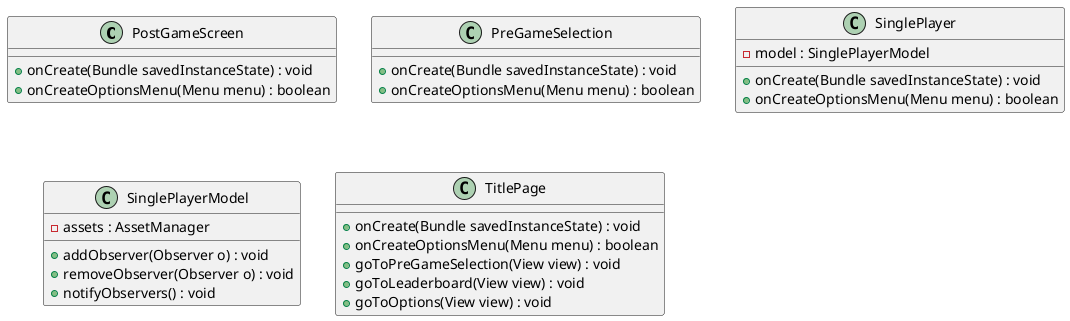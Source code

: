 @startuml

class PostGameScreen {
    +onCreate(Bundle savedInstanceState) : void
    +onCreateOptionsMenu(Menu menu) : boolean
}

class PreGameSelection {
    +onCreate(Bundle savedInstanceState) : void
    +onCreateOptionsMenu(Menu menu) : boolean
}

class SinglePlayer {
    -model : SinglePlayerModel
    +onCreate(Bundle savedInstanceState) : void
    +onCreateOptionsMenu(Menu menu) : boolean
}

class SinglePlayerModel {
    -assets : AssetManager
    +addObserver(Observer o) : void
    +removeObserver(Observer o) : void
    +notifyObservers() : void
}

class TitlePage {
    +onCreate(Bundle savedInstanceState) : void
    +onCreateOptionsMenu(Menu menu) : boolean
    +goToPreGameSelection(View view) : void
    +goToLeaderboard(View view) : void
    +goToOptions(View view) : void
}

@enduml
